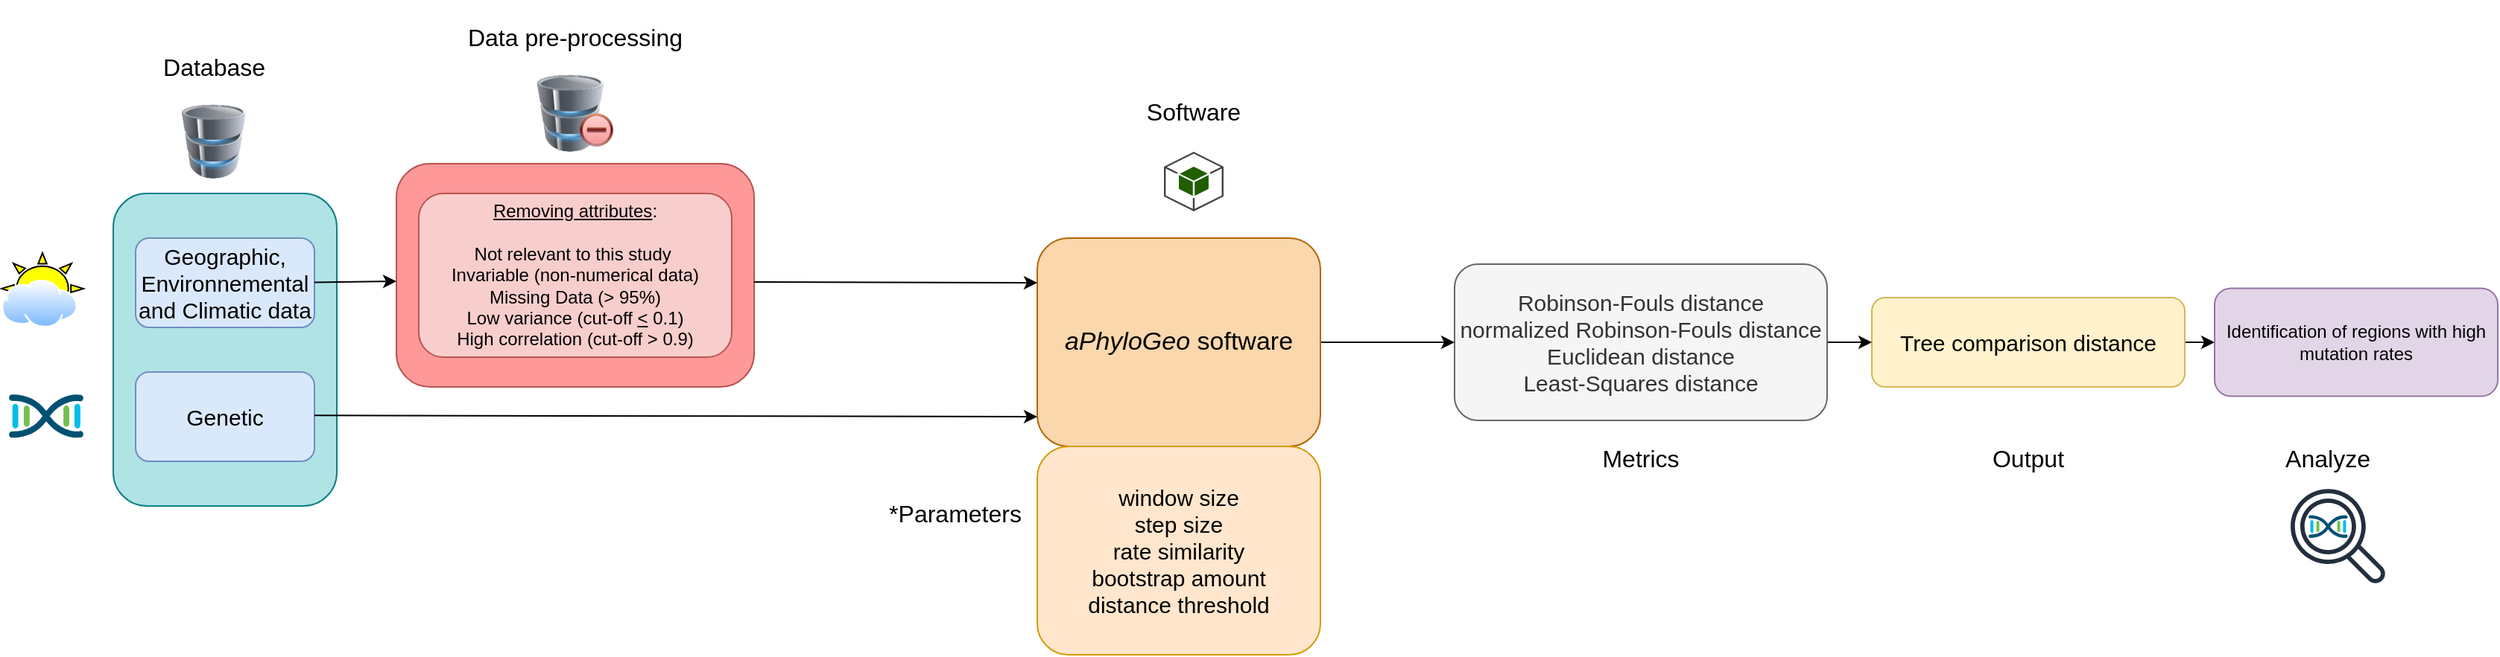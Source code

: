 <mxfile version="24.6.5" type="github">
  <diagram name="Page-1" id="-rFiT2QOCS_2W7RfbsIS">
    <mxGraphModel dx="2271" dy="749" grid="1" gridSize="10" guides="1" tooltips="1" connect="1" arrows="1" fold="1" page="1" pageScale="1" pageWidth="827" pageHeight="1169" math="0" shadow="0">
      <root>
        <mxCell id="0" />
        <mxCell id="1" parent="0" />
        <mxCell id="SzXXKODQA_d7fAglRIwC-2" value="" style="rounded=1;whiteSpace=wrap;html=1;fillColor=#FF9999;strokeColor=#b85450;arcSize=15;" vertex="1" parent="1">
          <mxGeometry x="260" y="190" width="240" height="150" as="geometry" />
        </mxCell>
        <mxCell id="SzXXKODQA_d7fAglRIwC-3" value="" style="rounded=1;whiteSpace=wrap;html=1;fillColor=#b0e3e6;strokeColor=#0e8088;" vertex="1" parent="1">
          <mxGeometry x="70" y="210" width="150" height="210" as="geometry" />
        </mxCell>
        <mxCell id="SzXXKODQA_d7fAglRIwC-4" value="&lt;font style=&quot;font-size: 15px;&quot;&gt;Geographic, Environnemental and Climatic data&lt;/font&gt;" style="rounded=1;whiteSpace=wrap;html=1;fillColor=#dae8fc;strokeColor=#6c8ebf;" vertex="1" parent="1">
          <mxGeometry x="85" y="240" width="120" height="60" as="geometry" />
        </mxCell>
        <mxCell id="SzXXKODQA_d7fAglRIwC-5" value="&lt;font style=&quot;font-size: 15px;&quot;&gt;Genetic&lt;/font&gt;" style="rounded=1;whiteSpace=wrap;html=1;fillColor=#dae8fc;strokeColor=#6c8ebf;" vertex="1" parent="1">
          <mxGeometry x="85" y="330" width="120" height="60" as="geometry" />
        </mxCell>
        <mxCell id="SzXXKODQA_d7fAglRIwC-6" value="&lt;div style=&quot;&quot;&gt;&lt;span style=&quot;background-color: initial;&quot;&gt;&lt;u&gt;Removing attributes&lt;/u&gt;:&lt;/span&gt;&lt;/div&gt;&lt;div style=&quot;&quot;&gt;&lt;span style=&quot;background-color: initial;&quot;&gt;&lt;br&gt;&lt;/span&gt;&lt;/div&gt;&lt;div&gt;&lt;span style=&quot;background-color: initial;&quot;&gt;Not relevant to this study&amp;nbsp;&lt;/span&gt;&lt;br&gt;&lt;span style=&quot;background-color: initial;&quot;&gt;Invariable (non-numerical data)&lt;/span&gt;&lt;br&gt;&lt;span style=&quot;background-color: initial;&quot;&gt;Missing Data (&amp;gt; 95%)&lt;/span&gt;&lt;br&gt;&lt;span style=&quot;background-color: initial;&quot;&gt;Low variance (cut-off &lt;/span&gt;&lt;u style=&quot;background-color: initial;&quot;&gt;&amp;lt;&lt;/u&gt;&lt;span style=&quot;background-color: initial;&quot;&gt; 0.1)&lt;/span&gt;&lt;br&gt;&lt;/div&gt;&lt;div&gt;&lt;span style=&quot;background-color: initial;&quot;&gt;High correlation (cut-off &amp;gt; 0.9)&lt;/span&gt;&lt;/div&gt;" style="rounded=1;whiteSpace=wrap;html=1;fillColor=#f8cecc;strokeColor=#b85450;align=center;" vertex="1" parent="1">
          <mxGeometry x="275" y="210" width="210" height="110" as="geometry" />
        </mxCell>
        <mxCell id="SzXXKODQA_d7fAglRIwC-53" value="" style="edgeStyle=orthogonalEdgeStyle;rounded=0;orthogonalLoop=1;jettySize=auto;html=1;" edge="1" parent="1" source="SzXXKODQA_d7fAglRIwC-7" target="SzXXKODQA_d7fAglRIwC-25">
          <mxGeometry relative="1" as="geometry" />
        </mxCell>
        <mxCell id="SzXXKODQA_d7fAglRIwC-7" value="&lt;font style=&quot;font-size: 17px;&quot;&gt;&lt;i&gt;aPhyloGeo&lt;/i&gt; software&lt;/font&gt;" style="rounded=1;whiteSpace=wrap;html=1;fillColor=#fad7ac;strokeColor=#b46504;" vertex="1" parent="1">
          <mxGeometry x="690" y="240" width="190" height="140" as="geometry" />
        </mxCell>
        <mxCell id="SzXXKODQA_d7fAglRIwC-8" value="" style="endArrow=classic;html=1;rounded=0;" edge="1" parent="1">
          <mxGeometry width="50" height="50" relative="1" as="geometry">
            <mxPoint x="205" y="359.17" as="sourcePoint" />
            <mxPoint x="690" y="360" as="targetPoint" />
          </mxGeometry>
        </mxCell>
        <mxCell id="SzXXKODQA_d7fAglRIwC-9" value="&lt;div style=&quot;margin-top: 0px; margin-bottom: 0px; padding-left: 0px; padding-right: 0px;&quot;&gt;&lt;span style=&quot;background-color: initial; font-size: 15px;&quot;&gt;window size&lt;br&gt;&lt;/span&gt;&lt;span style=&quot;background-color: initial; font-size: 15px;&quot;&gt;step size&lt;br&gt;&lt;/span&gt;&lt;span style=&quot;background-color: initial; font-size: 15px;&quot;&gt;rate similarity&lt;/span&gt;&lt;br style=&quot;font-size: 16px;&quot;&gt;&lt;span style=&quot;background-color: initial; font-size: 15px;&quot;&gt;bootstrap amount&lt;/span&gt;&lt;br style=&quot;font-size: 16px;&quot;&gt;&lt;span style=&quot;background-color: initial; font-size: 15px;&quot;&gt;distance threshold&lt;/span&gt;&lt;br&gt;&lt;/div&gt;" style="rounded=1;whiteSpace=wrap;html=1;align=center;fillColor=#ffe6cc;strokeColor=#d79b00;" vertex="1" parent="1">
          <mxGeometry x="690" y="380" width="190" height="140" as="geometry" />
        </mxCell>
        <mxCell id="SzXXKODQA_d7fAglRIwC-44" value="" style="edgeStyle=orthogonalEdgeStyle;rounded=0;orthogonalLoop=1;jettySize=auto;html=1;" edge="1" parent="1" source="SzXXKODQA_d7fAglRIwC-12" target="SzXXKODQA_d7fAglRIwC-39">
          <mxGeometry relative="1" as="geometry" />
        </mxCell>
        <mxCell id="SzXXKODQA_d7fAglRIwC-12" value="&lt;font style=&quot;font-size: 15px;&quot;&gt;Tree comparison distance&lt;/font&gt;" style="rounded=1;whiteSpace=wrap;html=1;fillColor=#fff2cc;strokeColor=#d6b656;" vertex="1" parent="1">
          <mxGeometry x="1250" y="280" width="210" height="60" as="geometry" />
        </mxCell>
        <mxCell id="SzXXKODQA_d7fAglRIwC-13" value="Database&amp;nbsp;" style="text;html=1;align=center;verticalAlign=middle;whiteSpace=wrap;rounded=0;fontSize=16;" vertex="1" parent="1">
          <mxGeometry x="110" y="110" width="60" height="30" as="geometry" />
        </mxCell>
        <mxCell id="SzXXKODQA_d7fAglRIwC-14" value="Data pre-processing" style="text;html=1;align=center;verticalAlign=middle;whiteSpace=wrap;rounded=0;fontSize=16;" vertex="1" parent="1">
          <mxGeometry x="305" y="80" width="150" height="50" as="geometry" />
        </mxCell>
        <mxCell id="SzXXKODQA_d7fAglRIwC-15" value="Output" style="text;html=1;align=center;verticalAlign=middle;whiteSpace=wrap;rounded=0;fontSize=16;" vertex="1" parent="1">
          <mxGeometry x="1326.25" y="362.5" width="57.5" height="50" as="geometry" />
        </mxCell>
        <mxCell id="SzXXKODQA_d7fAglRIwC-16" value="*Parameters" style="text;html=1;align=center;verticalAlign=middle;whiteSpace=wrap;rounded=0;fontSize=16;rotation=0;" vertex="1" parent="1">
          <mxGeometry x="590" y="400" width="90" height="50" as="geometry" />
        </mxCell>
        <mxCell id="SzXXKODQA_d7fAglRIwC-17" value="" style="image;html=1;image=img/lib/clip_art/computers/Database_Minus_128x128.png" vertex="1" parent="1">
          <mxGeometry x="350.75" y="130" width="58.5" height="52" as="geometry" />
        </mxCell>
        <mxCell id="SzXXKODQA_d7fAglRIwC-18" value="" style="image;html=1;image=img/lib/clip_art/computers/Database_128x128.png" vertex="1" parent="1">
          <mxGeometry x="110" y="150" width="55" height="50" as="geometry" />
        </mxCell>
        <mxCell id="SzXXKODQA_d7fAglRIwC-19" value="" style="outlineConnect=0;dashed=0;verticalLabelPosition=bottom;verticalAlign=top;align=center;html=1;shape=mxgraph.aws3.android;fillColor=#205E00;gradientColor=none;" vertex="1" parent="1">
          <mxGeometry x="775" y="182" width="40" height="40" as="geometry" />
        </mxCell>
        <mxCell id="SzXXKODQA_d7fAglRIwC-20" value="" style="shape=image;html=1;verticalAlign=top;verticalLabelPosition=bottom;labelBackgroundColor=#ffffff;imageAspect=0;aspect=fixed;image=https://cdn1.iconfinder.com/data/icons/CrystalClear/128x128/apps/package_utilities.png" vertex="1" parent="1">
          <mxGeometry x="611" y="450" width="48" height="48" as="geometry" />
        </mxCell>
        <mxCell id="SzXXKODQA_d7fAglRIwC-21" value="" style="shape=image;html=1;verticalAlign=top;verticalLabelPosition=bottom;labelBackgroundColor=#ffffff;imageAspect=0;aspect=fixed;image=https://cdn2.iconfinder.com/data/icons/css-vol-2/24/list-tree-128.png" vertex="1" parent="1">
          <mxGeometry x="1323" y="408.25" width="64" height="64" as="geometry" />
        </mxCell>
        <mxCell id="SzXXKODQA_d7fAglRIwC-43" value="" style="edgeStyle=orthogonalEdgeStyle;rounded=0;orthogonalLoop=1;jettySize=auto;html=1;" edge="1" parent="1" source="SzXXKODQA_d7fAglRIwC-25" target="SzXXKODQA_d7fAglRIwC-12">
          <mxGeometry relative="1" as="geometry" />
        </mxCell>
        <mxCell id="SzXXKODQA_d7fAglRIwC-25" value="&lt;div style=&quot;margin-top: 0px; margin-bottom: 0px; padding-left: 0px; padding-right: 0px;&quot;&gt;&lt;span style=&quot;background-color: initial; font-size: 15px;&quot;&gt;Robinson-Fouls distance&lt;br&gt;&lt;/span&gt;&lt;span style=&quot;background-color: initial; font-size: 15px;&quot;&gt;normalized Robinson-Fouls distance&lt;br&gt;&lt;/span&gt;&lt;span style=&quot;font-size: 15px;&quot;&gt;Euclidean distance&lt;/span&gt;&lt;br style=&quot;font-size: 16px;&quot;&gt;&lt;span style=&quot;font-size: 15px;&quot;&gt;Least-Squares distance&lt;/span&gt;&lt;/div&gt;" style="rounded=1;whiteSpace=wrap;html=1;align=center;fillColor=#f5f5f5;strokeColor=#666666;fontColor=#333333;" vertex="1" parent="1">
          <mxGeometry x="970" y="257.5" width="250" height="105" as="geometry" />
        </mxCell>
        <mxCell id="SzXXKODQA_d7fAglRIwC-29" value="" style="endArrow=classic;html=1;rounded=0;exitX=1;exitY=0.5;exitDx=0;exitDy=0;" edge="1" parent="1">
          <mxGeometry width="50" height="50" relative="1" as="geometry">
            <mxPoint x="205" y="269.74" as="sourcePoint" />
            <mxPoint x="260" y="269" as="targetPoint" />
          </mxGeometry>
        </mxCell>
        <mxCell id="SzXXKODQA_d7fAglRIwC-38" value="" style="endArrow=classic;html=1;rounded=0;exitX=1;exitY=0.5;exitDx=0;exitDy=0;" edge="1" parent="1">
          <mxGeometry width="50" height="50" relative="1" as="geometry">
            <mxPoint x="500" y="269.52" as="sourcePoint" />
            <mxPoint x="690" y="270" as="targetPoint" />
          </mxGeometry>
        </mxCell>
        <mxCell id="SzXXKODQA_d7fAglRIwC-39" value="Identification of regions with high mutation rates" style="rounded=1;whiteSpace=wrap;html=1;align=center;fillColor=#e1d5e7;strokeColor=#9673a6;" vertex="1" parent="1">
          <mxGeometry x="1480" y="273.75" width="190" height="72.5" as="geometry" />
        </mxCell>
        <mxCell id="SzXXKODQA_d7fAglRIwC-47" value="" style="shape=image;html=1;verticalAlign=top;verticalLabelPosition=bottom;labelBackgroundColor=#ffffff;imageAspect=0;aspect=fixed;image=https://cdn1.iconfinder.com/data/icons/competitive-strategy-and-corporate-training/512/597_Command_computer_function_process_progress_game_gaming_genres_programing-128.png" vertex="1" parent="1">
          <mxGeometry x="1063" y="400" width="64" height="64" as="geometry" />
        </mxCell>
        <mxCell id="SzXXKODQA_d7fAglRIwC-54" value="" style="points=[[0.5,0.37,0],[1,0.09,0],[1,0.9,0],[0,0.08,0],[0,0.91,0],[0.5,0.61,0],[0.045,0.5,0],[0.96,0.5,0]];verticalLabelPosition=bottom;sketch=0;html=1;verticalAlign=top;aspect=fixed;align=center;pointerEvents=1;shape=mxgraph.cisco19.cisco_dna;fillColor=#005073;strokeColor=none;" vertex="1" parent="1">
          <mxGeometry y="345" width="50" height="30" as="geometry" />
        </mxCell>
        <mxCell id="SzXXKODQA_d7fAglRIwC-57" value="" style="verticalLabelPosition=bottom;verticalAlign=top;html=1;shape=mxgraph.basic.sun;fillColor=#FFFF00;" vertex="1" parent="1">
          <mxGeometry x="-5" y="250" width="55" height="47.88" as="geometry" />
        </mxCell>
        <mxCell id="SzXXKODQA_d7fAglRIwC-56" value="" style="image;aspect=fixed;perimeter=ellipsePerimeter;html=1;align=center;shadow=0;dashed=0;spacingTop=3;image=img/lib/active_directory/internet_cloud.svg;" vertex="1" parent="1">
          <mxGeometry x="-5" y="267.95" width="50.87" height="32.05" as="geometry" />
        </mxCell>
        <mxCell id="SzXXKODQA_d7fAglRIwC-58" value="Software" style="text;html=1;align=center;verticalAlign=middle;whiteSpace=wrap;rounded=0;fontSize=16;" vertex="1" parent="1">
          <mxGeometry x="720" y="130" width="150" height="50" as="geometry" />
        </mxCell>
        <mxCell id="SzXXKODQA_d7fAglRIwC-59" value="Metrics" style="text;html=1;align=center;verticalAlign=middle;whiteSpace=wrap;rounded=0;fontSize=16;" vertex="1" parent="1">
          <mxGeometry x="1020" y="362.5" width="150" height="50" as="geometry" />
        </mxCell>
        <mxCell id="SzXXKODQA_d7fAglRIwC-61" value="Analyze" style="text;html=1;align=center;verticalAlign=middle;whiteSpace=wrap;rounded=0;fontSize=16;" vertex="1" parent="1">
          <mxGeometry x="1527.42" y="362.5" width="57.5" height="50" as="geometry" />
        </mxCell>
        <mxCell id="SzXXKODQA_d7fAglRIwC-55" value="" style="points=[[0.5,0.37,0],[1,0.09,0],[1,0.9,0],[0,0.08,0],[0,0.91,0],[0.5,0.61,0],[0.045,0.5,0],[0.96,0.5,0]];verticalLabelPosition=bottom;sketch=0;html=1;verticalAlign=top;aspect=fixed;align=center;pointerEvents=1;shape=mxgraph.cisco19.cisco_dna;fillColor=#005073;strokeColor=none;" vertex="1" parent="1">
          <mxGeometry x="1543.0" y="426.099" width="26.337" height="15.802" as="geometry" />
        </mxCell>
        <mxCell id="SzXXKODQA_d7fAglRIwC-66" value="" style="sketch=0;outlineConnect=0;fontColor=#232F3E;gradientColor=none;fillColor=#232F3D;strokeColor=none;dashed=0;verticalLabelPosition=bottom;verticalAlign=top;align=center;html=1;fontSize=12;fontStyle=0;aspect=fixed;pointerEvents=1;shape=mxgraph.aws4.magnifying_glass_2;" vertex="1" parent="1">
          <mxGeometry x="1531" y="408.25" width="64" height="64" as="geometry" />
        </mxCell>
      </root>
    </mxGraphModel>
  </diagram>
</mxfile>
